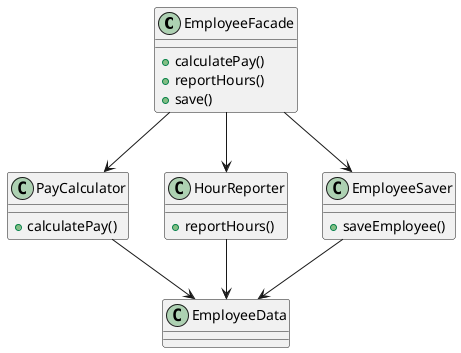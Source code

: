 @startuml

'skinparam linetype ortho

class EmployeeFacade {
  + calculatePay()
  + reportHours()
  + save()
}

class PayCalculator {
  + calculatePay()
}

class HourReporter {
  + reportHours()
}

class EmployeeSaver {
  + saveEmployee()
}

class EmployeeData {}

EmployeeFacade --> PayCalculator
EmployeeFacade --> HourReporter
EmployeeFacade --> EmployeeSaver

PayCalculator --> EmployeeData
HourReporter --> EmployeeData
EmployeeSaver --> EmployeeData

@enduml
